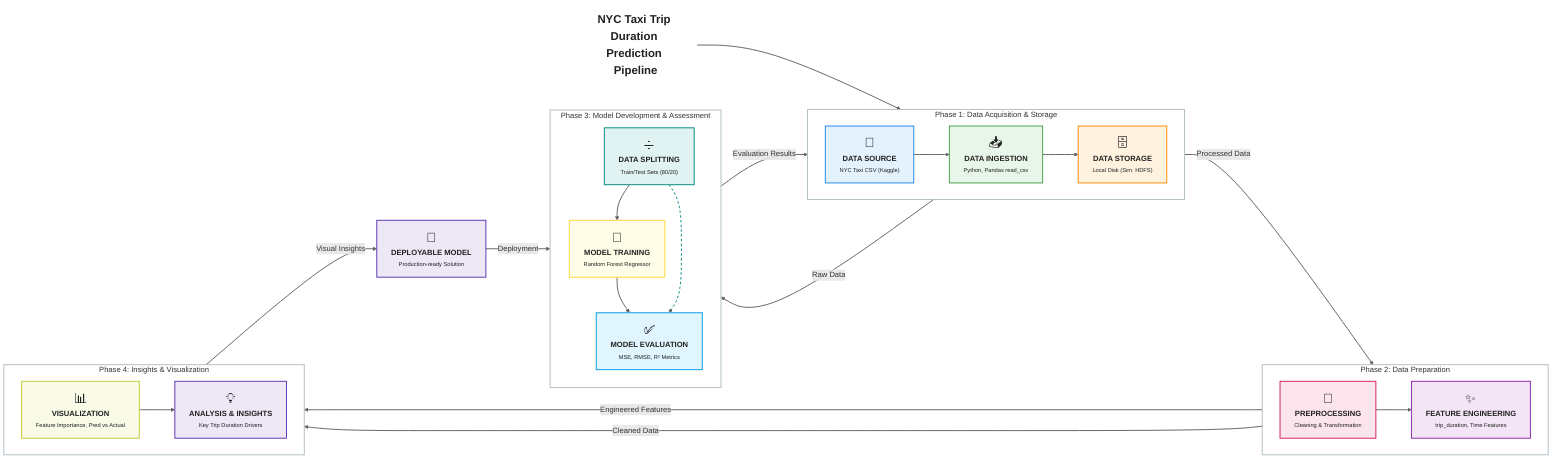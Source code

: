 graph LR
    %% ======================================================================
    %% TITLE & GLOBAL SETTINGS
    %% ======================================================================
    classDef titleStyle fill:transparent,stroke:transparent,font-size:24px,font-weight:bold;
    classDef default fill:#FFFFFF,stroke:#424242,stroke-width:2px,color:#212121;
    classDef arrowStyle fill:transparent,stroke:transparent,font-size:20px;

    %% ======================================================================
    %% PHASE-SPECIFIC STYLES
    %% ======================================================================
    classDef dsNode fill:#E3F2FD,stroke:#1E88E5,stroke-width:2px;
    classDef ingestNode fill:#E8F5E9,stroke:#43A047,stroke-width:2px;
    classDef storeNode fill:#FFF3E0,stroke:#FB8C00,stroke-width:2px;
    classDef preprocessNode fill:#FCE4EC,stroke:#D81B60,stroke-width:2px;
    classDef featureNode fill:#F3E5F5,stroke:#8E24AA,stroke-width:2px;
    classDef splitNode fill:#E0F2F1,stroke:#00897B,stroke-width:2px;
    classDef trainNode fill:#FFFDE7,stroke:#FDD835,stroke-width:2px;
    classDef evalNode fill:#E1F5FE,stroke:#039BE5,stroke-width:2px;
    classDef vizNode fill:#F9FBE7,stroke:#C0CA33,stroke-width:2px;
    classDef insightNode fill:#EDE7F6,stroke:#5E35B1,stroke-width:2px;
    classDef phaseBox stroke:#B0BEC5,stroke-width:2px,fill:transparent;

    T["NYC Taxi Trip Duration Prediction Pipeline"]:::titleStyle

    %% ======================================================================
    %% PHASE 1: DATA ACQUISITION & STORAGE (TOP-LEFT)
    %% ======================================================================
    subgraph P1["Phase 1: Data Acquisition & Storage"]
        direction LR
        A["<div style='font-size:28px'>💾</div><b>DATA SOURCE</b><br/><span style='font-size:12px;color:#616161'>NYC Taxi CSV (Kaggle)</span>"]:::dsNode;
        B["<div style='font-size:28px'>📥</div><b>DATA INGESTION</b><br/><span style='font-size:12px;color:#616161'>Python, Pandas read_csv</span>"]:::ingestNode;
        C["<div style='font-size:28px'>🗄️</div><b>DATA STORAGE</b><br/><span style='font-size:12px;color:#616161'>Local Disk (Sim. HDFS)</span>"]:::storeNode;
        A --> B --> C
    end

    %% ======================================================================
    %% PHASE 2: DATA PREPARATION (TOP-RIGHT)
    %% ======================================================================
    subgraph P2["Phase 2: Data Preparation"]
        direction LR
        D["<div style='font-size:28px'>🧹</div><b>PREPROCESSING</b><br/><span style='font-size:12px;color:#616161'>Cleaning & Transformation</span>"]:::preprocessNode;
        E["<div style='font-size:28px'>✨</div><b>FEATURE ENGINEERING</b><br/><span style='font-size:12px;color:#616161'>trip_duration, Time Features</span>"]:::featureNode;
        D --> E
    end

    %% ======================================================================
    %% PHASE 3: MODEL DEVELOPMENT (BOTTOM-LEFT)
    %% ======================================================================
    subgraph P3["Phase 3: Model Development & Assessment"]
        direction TB
        F["<div style='font-size:28px'>➗</div><b>DATA SPLITTING</b><br/><span style='font-size:12px;color:#616161'>Train/Test Sets (80/20)</span>"]:::splitNode;
        G["<div style='font-size:28px'>🧠</div><b>MODEL TRAINING</b><br/><span style='font-size:12px;color:#616161'>Random Forest Regressor</span>"]:::trainNode;
        H["<div style='font-size:28px'>✅</div><b>MODEL EVALUATION</b><br/><span style='font-size:12px;color:#616161'>MSE, RMSE, R² Metrics</span>"]:::evalNode;
        F --> G --> H
        F -.-> H
    end

    %% ======================================================================
    %% PHASE 4: INSIGHTS & VISUALIZATION (BOTTOM-RIGHT)
    %% ======================================================================
    subgraph P4["Phase 4: Insights & Visualization"]
        direction LR
        I["<div style='font-size:28px'>📊</div><b>VISUALIZATION</b><br/><span style='font-size:12px;color:#616161'>Feature Importance, Pred vs Actual</span>"]:::vizNode;
        J["<div style='font-size:28px'>💡</div><b>ANALYSIS & INSIGHTS</b><br/><span style='font-size:12px;color:#616161'>Key Trip Duration Drivers</span>"]:::insightNode;
        I --> J
    end

    %% ======================================================================
    %% FINAL OUTPUT (BOTTOM CENTER)
    %% ======================================================================
    K["<div style='font-size:28px'>🚀</div><b>DEPLOYABLE MODEL</b><br/><span style='font-size:12px;color:#616161'>Production-ready Solution</span>"]:::insightNode

    %% ======================================================================
    %% COMPACT RECTANGULAR WORKFLOW CONNECTIONS
    %% ======================================================================
    %% Horizontal top flow
    T --> P1
    P1 -->|"Processed Data"| P2
    
    %% Vertical right flow
    P2 -->|"Engineered Features"| P4
    
    %% Horizontal bottom flow
    P4 -->|"Visual Insights"| K
    K -->|"Deployment"| P3
    
    %% Vertical left flow
    P3 -->|"Evaluation Results"| P1

    %% Cross connections
    P1 -->|"Raw Data"| P3
    P2 -->|"Cleaned Data"| P4

    %% ======================================================================
    %% STYLING & LAYOUT OPTIMIZATION
    %% ======================================================================
    class P1,P2,P3,P4 phaseBox
    linkStyle default stroke:#616161,stroke-width:2px;
    linkStyle 5 stroke:#00897B,stroke-width:2px,stroke-dasharray:5 5;